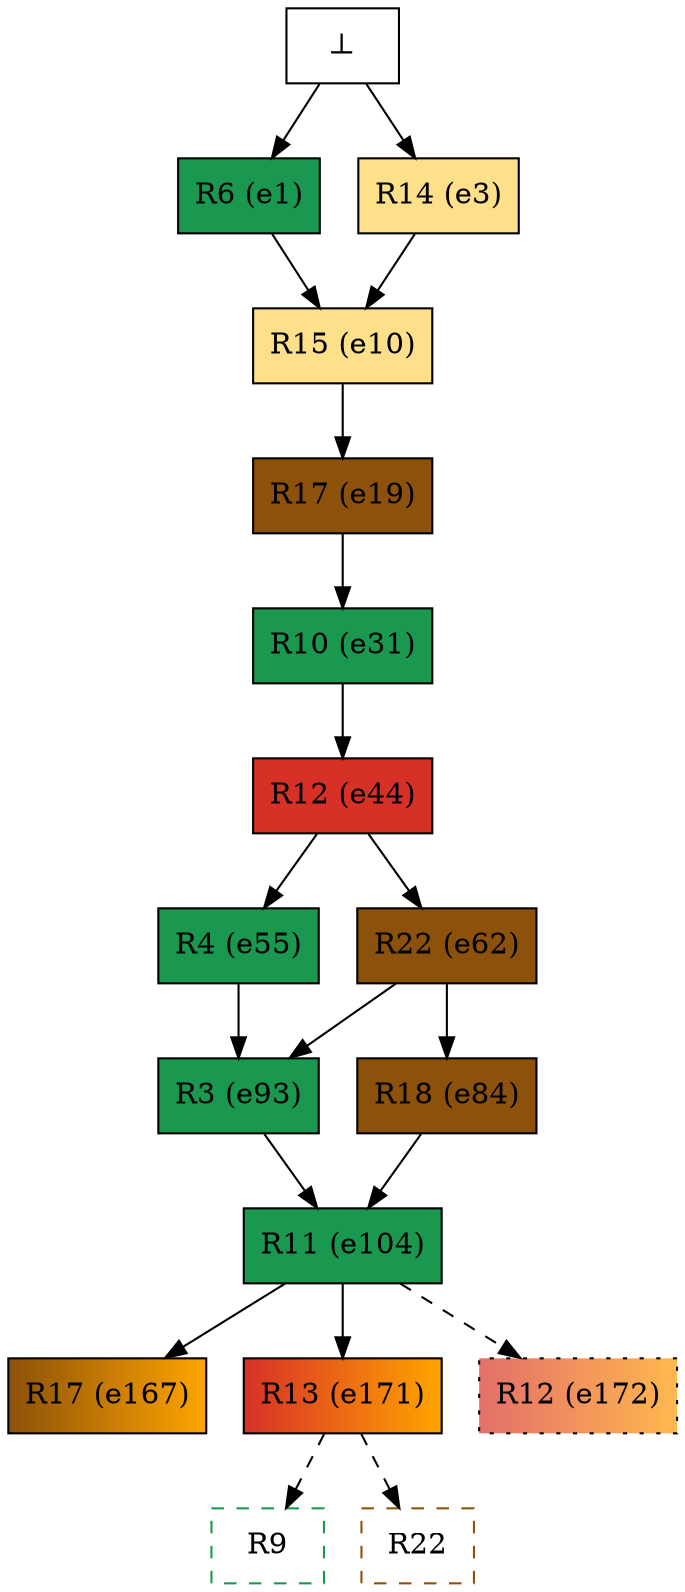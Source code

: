 digraph test {
  e1 -> e10;
  e3 -> e10;
  e10 -> e19;
  e19 -> e31;
  e31 -> e44;
  e44 -> e55;
  e44 -> e62;
  e62 -> e84;
  e55 -> e93;
  e62 -> e93;
  e84 -> e104;
  e93 -> e104;
  e104 -> e167;
  e104 -> e171;
  e104 -> e172 [color="black" style=dashed];
  e171 -> r9 [color="black" style=dashed];
  e171 -> r22 [color="black" style=dashed];
  e0 -> e1;
  e0 -> e3;
  e1 [color="black" fillcolor="#1a9850:#1a9850" label="R6 (e1)" shape=box style=filled];
  e3 [color="black" fillcolor="#fee08b:#fee08b" label="R14 (e3)" shape=box style=filled];
  e10 [color="black" fillcolor="#fee08b:#fee08b" label="R15 (e10)" shape=box style=filled];
  e19 [color="black" fillcolor="#8c510a:#8c510a" label="R17 (e19)" shape=box style=filled];
  e31 [color="black" fillcolor="#1a9850:#1a9850" label="R10 (e31)" shape=box style=filled];
  e44 [color="black" fillcolor="#d73027:#d73027" label="R12 (e44)" shape=box style=filled];
  e55 [color="black" fillcolor="#1a9850:#1a9850" label="R4 (e55)" shape=box style=filled];
  e62 [color="black" fillcolor="#8c510a:#8c510a" label="R22 (e62)" shape=box style=filled];
  e84 [color="black" fillcolor="#8c510a:#8c510a" label="R18 (e84)" shape=box style=filled];
  e93 [color="black" fillcolor="#1a9850:#1a9850" label="R3 (e93)" shape=box style=filled];
  e104 [color="black" fillcolor="#1a9850:#1a9850" label="R11 (e104)" shape=box style=filled];
  e167 [color="black" fillcolor="#8c510a:orange" label="R17 (e167)" shape=box style=filled];
  e171 [color="black" fillcolor="#d73027:orange" label="R13 (e171)" shape=box style=filled];
  e172 [color="black" fillcolor="#d73027b1:#ff9900b1" label="R12 (e172)" shape=box style="filled,dotted"];
  e0 [fillcolor="white" label="⊥" shape=box style=filled];
  r9 [fillcolor="transparent" color="#1a9850" label=R9 shape=box style=dashed];
  r22 [fillcolor="transparent" color="#8c510a" label=R22 shape=box style=dashed];
}
